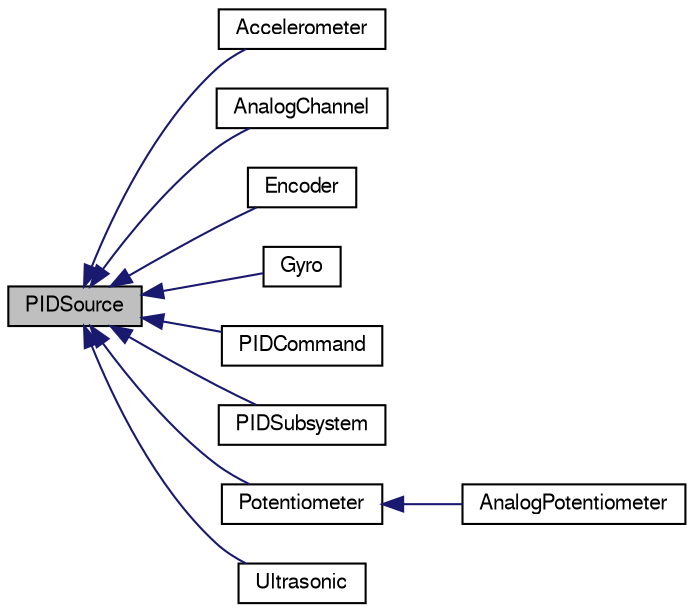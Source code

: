 digraph "PIDSource"
{
  bgcolor="transparent";
  edge [fontname="FreeSans",fontsize="10",labelfontname="FreeSans",labelfontsize="10"];
  node [fontname="FreeSans",fontsize="10",shape=record];
  rankdir="LR";
  Node1 [label="PIDSource",height=0.2,width=0.4,color="black", fillcolor="grey75", style="filled" fontcolor="black"];
  Node1 -> Node2 [dir="back",color="midnightblue",fontsize="10",style="solid",fontname="FreeSans"];
  Node2 [label="Accelerometer",height=0.2,width=0.4,color="black",URL="$class_accelerometer.html"];
  Node1 -> Node3 [dir="back",color="midnightblue",fontsize="10",style="solid",fontname="FreeSans"];
  Node3 [label="AnalogChannel",height=0.2,width=0.4,color="black",URL="$class_analog_channel.html"];
  Node1 -> Node4 [dir="back",color="midnightblue",fontsize="10",style="solid",fontname="FreeSans"];
  Node4 [label="Encoder",height=0.2,width=0.4,color="black",URL="$class_encoder.html"];
  Node1 -> Node5 [dir="back",color="midnightblue",fontsize="10",style="solid",fontname="FreeSans"];
  Node5 [label="Gyro",height=0.2,width=0.4,color="black",URL="$class_gyro.html"];
  Node1 -> Node6 [dir="back",color="midnightblue",fontsize="10",style="solid",fontname="FreeSans"];
  Node6 [label="PIDCommand",height=0.2,width=0.4,color="black",URL="$class_p_i_d_command.html"];
  Node1 -> Node7 [dir="back",color="midnightblue",fontsize="10",style="solid",fontname="FreeSans"];
  Node7 [label="PIDSubsystem",height=0.2,width=0.4,color="black",URL="$class_p_i_d_subsystem.html"];
  Node1 -> Node8 [dir="back",color="midnightblue",fontsize="10",style="solid",fontname="FreeSans"];
  Node8 [label="Potentiometer",height=0.2,width=0.4,color="black",URL="$class_potentiometer.html"];
  Node8 -> Node9 [dir="back",color="midnightblue",fontsize="10",style="solid",fontname="FreeSans"];
  Node9 [label="AnalogPotentiometer",height=0.2,width=0.4,color="black",URL="$class_analog_potentiometer.html"];
  Node1 -> Node10 [dir="back",color="midnightblue",fontsize="10",style="solid",fontname="FreeSans"];
  Node10 [label="Ultrasonic",height=0.2,width=0.4,color="black",URL="$class_ultrasonic.html"];
}
